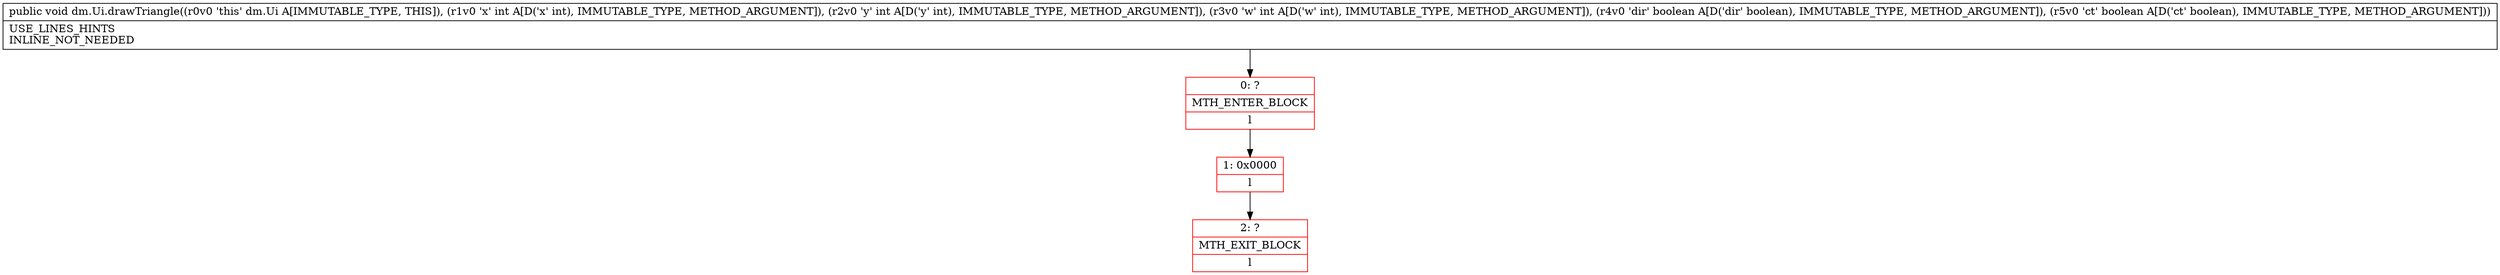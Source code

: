 digraph "CFG fordm.Ui.drawTriangle(IIIZZ)V" {
subgraph cluster_Region_627170034 {
label = "R(0)";
node [shape=record,color=blue];
}
Node_0 [shape=record,color=red,label="{0\:\ ?|MTH_ENTER_BLOCK\l|l}"];
Node_1 [shape=record,color=red,label="{1\:\ 0x0000|l}"];
Node_2 [shape=record,color=red,label="{2\:\ ?|MTH_EXIT_BLOCK\l|l}"];
MethodNode[shape=record,label="{public void dm.Ui.drawTriangle((r0v0 'this' dm.Ui A[IMMUTABLE_TYPE, THIS]), (r1v0 'x' int A[D('x' int), IMMUTABLE_TYPE, METHOD_ARGUMENT]), (r2v0 'y' int A[D('y' int), IMMUTABLE_TYPE, METHOD_ARGUMENT]), (r3v0 'w' int A[D('w' int), IMMUTABLE_TYPE, METHOD_ARGUMENT]), (r4v0 'dir' boolean A[D('dir' boolean), IMMUTABLE_TYPE, METHOD_ARGUMENT]), (r5v0 'ct' boolean A[D('ct' boolean), IMMUTABLE_TYPE, METHOD_ARGUMENT]))  | USE_LINES_HINTS\lINLINE_NOT_NEEDED\l}"];
MethodNode -> Node_0;
Node_0 -> Node_1;
Node_1 -> Node_2;
}

